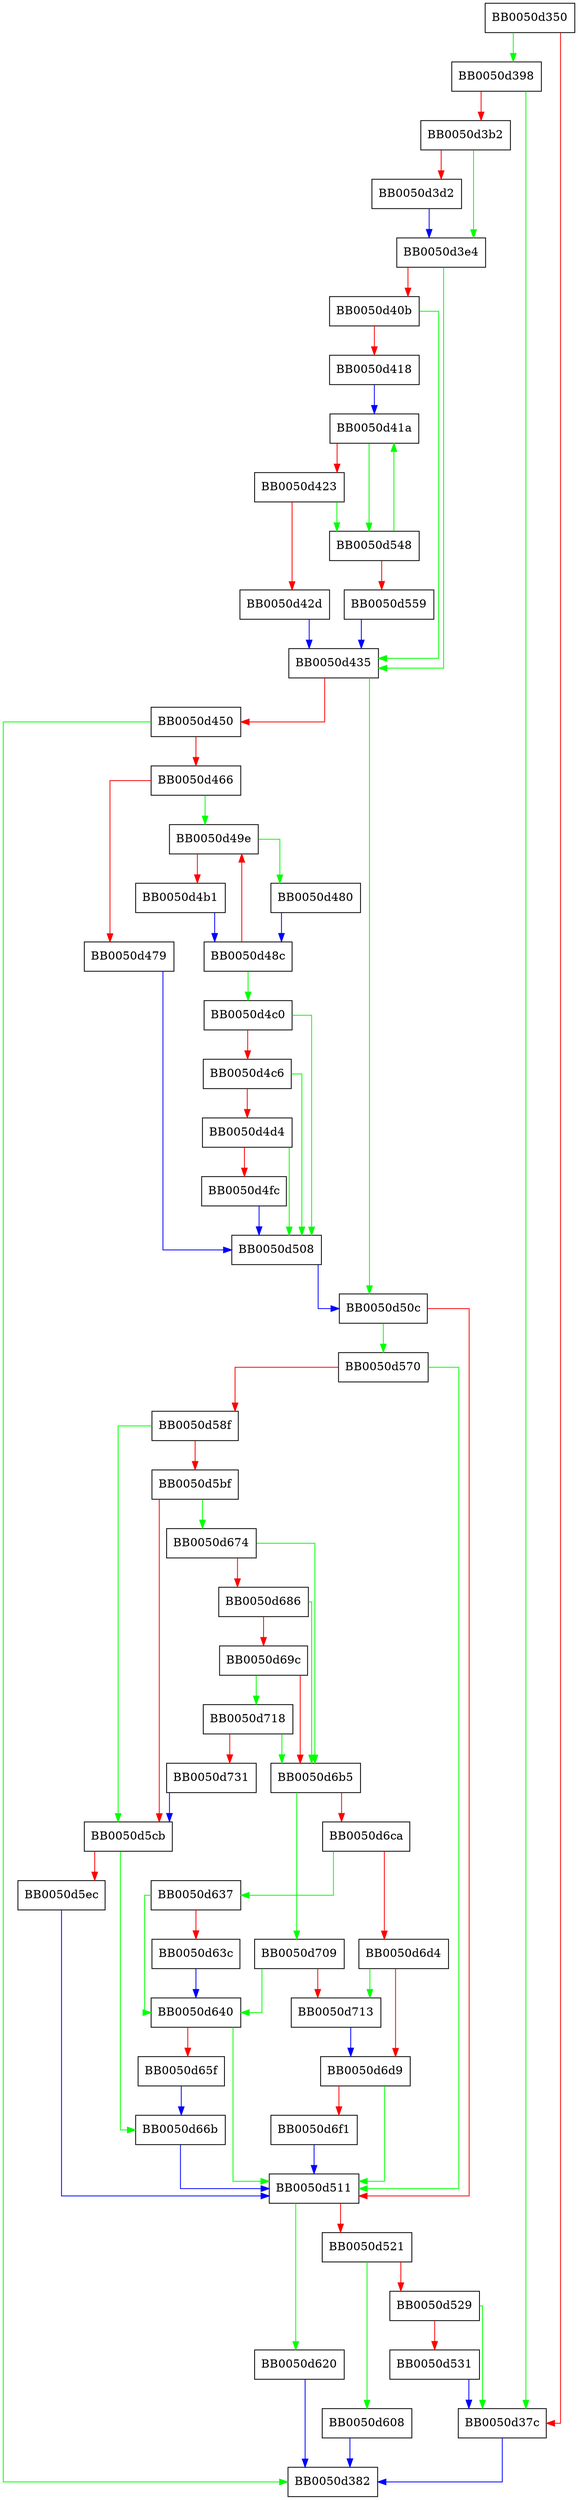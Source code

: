 digraph ossl_ackm_on_rx_packet {
  node [shape="box"];
  graph [splines=ortho];
  BB0050d350 -> BB0050d398 [color="green"];
  BB0050d350 -> BB0050d37c [color="red"];
  BB0050d37c -> BB0050d382 [color="blue"];
  BB0050d398 -> BB0050d37c [color="green"];
  BB0050d398 -> BB0050d3b2 [color="red"];
  BB0050d3b2 -> BB0050d3e4 [color="green"];
  BB0050d3b2 -> BB0050d3d2 [color="red"];
  BB0050d3d2 -> BB0050d3e4 [color="blue"];
  BB0050d3e4 -> BB0050d435 [color="green"];
  BB0050d3e4 -> BB0050d40b [color="red"];
  BB0050d40b -> BB0050d435 [color="green"];
  BB0050d40b -> BB0050d418 [color="red"];
  BB0050d418 -> BB0050d41a [color="blue"];
  BB0050d41a -> BB0050d548 [color="green"];
  BB0050d41a -> BB0050d423 [color="red"];
  BB0050d423 -> BB0050d548 [color="green"];
  BB0050d423 -> BB0050d42d [color="red"];
  BB0050d42d -> BB0050d435 [color="blue"];
  BB0050d435 -> BB0050d50c [color="green"];
  BB0050d435 -> BB0050d450 [color="red"];
  BB0050d450 -> BB0050d382 [color="green"];
  BB0050d450 -> BB0050d466 [color="red"];
  BB0050d466 -> BB0050d49e [color="green"];
  BB0050d466 -> BB0050d479 [color="red"];
  BB0050d479 -> BB0050d508 [color="blue"];
  BB0050d480 -> BB0050d48c [color="blue"];
  BB0050d48c -> BB0050d4c0 [color="green"];
  BB0050d48c -> BB0050d49e [color="red"];
  BB0050d49e -> BB0050d480 [color="green"];
  BB0050d49e -> BB0050d4b1 [color="red"];
  BB0050d4b1 -> BB0050d48c [color="blue"];
  BB0050d4c0 -> BB0050d508 [color="green"];
  BB0050d4c0 -> BB0050d4c6 [color="red"];
  BB0050d4c6 -> BB0050d508 [color="green"];
  BB0050d4c6 -> BB0050d4d4 [color="red"];
  BB0050d4d4 -> BB0050d508 [color="green"];
  BB0050d4d4 -> BB0050d4fc [color="red"];
  BB0050d4fc -> BB0050d508 [color="blue"];
  BB0050d508 -> BB0050d50c [color="blue"];
  BB0050d50c -> BB0050d570 [color="green"];
  BB0050d50c -> BB0050d511 [color="red"];
  BB0050d511 -> BB0050d620 [color="green"];
  BB0050d511 -> BB0050d521 [color="red"];
  BB0050d521 -> BB0050d608 [color="green"];
  BB0050d521 -> BB0050d529 [color="red"];
  BB0050d529 -> BB0050d37c [color="green"];
  BB0050d529 -> BB0050d531 [color="red"];
  BB0050d531 -> BB0050d37c [color="blue"];
  BB0050d548 -> BB0050d41a [color="green"];
  BB0050d548 -> BB0050d559 [color="red"];
  BB0050d559 -> BB0050d435 [color="blue"];
  BB0050d570 -> BB0050d511 [color="green"];
  BB0050d570 -> BB0050d58f [color="red"];
  BB0050d58f -> BB0050d5cb [color="green"];
  BB0050d58f -> BB0050d5bf [color="red"];
  BB0050d5bf -> BB0050d674 [color="green"];
  BB0050d5bf -> BB0050d5cb [color="red"];
  BB0050d5cb -> BB0050d66b [color="green"];
  BB0050d5cb -> BB0050d5ec [color="red"];
  BB0050d5ec -> BB0050d511 [color="blue"];
  BB0050d608 -> BB0050d382 [color="blue"];
  BB0050d620 -> BB0050d382 [color="blue"];
  BB0050d637 -> BB0050d640 [color="green"];
  BB0050d637 -> BB0050d63c [color="red"];
  BB0050d63c -> BB0050d640 [color="blue"];
  BB0050d640 -> BB0050d511 [color="green"];
  BB0050d640 -> BB0050d65f [color="red"];
  BB0050d65f -> BB0050d66b [color="blue"];
  BB0050d66b -> BB0050d511 [color="blue"];
  BB0050d674 -> BB0050d6b5 [color="green"];
  BB0050d674 -> BB0050d686 [color="red"];
  BB0050d686 -> BB0050d6b5 [color="green"];
  BB0050d686 -> BB0050d69c [color="red"];
  BB0050d69c -> BB0050d718 [color="green"];
  BB0050d69c -> BB0050d6b5 [color="red"];
  BB0050d6b5 -> BB0050d709 [color="green"];
  BB0050d6b5 -> BB0050d6ca [color="red"];
  BB0050d6ca -> BB0050d637 [color="green"];
  BB0050d6ca -> BB0050d6d4 [color="red"];
  BB0050d6d4 -> BB0050d713 [color="green"];
  BB0050d6d4 -> BB0050d6d9 [color="red"];
  BB0050d6d9 -> BB0050d511 [color="green"];
  BB0050d6d9 -> BB0050d6f1 [color="red"];
  BB0050d6f1 -> BB0050d511 [color="blue"];
  BB0050d709 -> BB0050d640 [color="green"];
  BB0050d709 -> BB0050d713 [color="red"];
  BB0050d713 -> BB0050d6d9 [color="blue"];
  BB0050d718 -> BB0050d6b5 [color="green"];
  BB0050d718 -> BB0050d731 [color="red"];
  BB0050d731 -> BB0050d5cb [color="blue"];
}